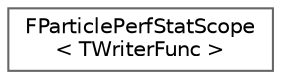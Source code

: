 digraph "Graphical Class Hierarchy"
{
 // INTERACTIVE_SVG=YES
 // LATEX_PDF_SIZE
  bgcolor="transparent";
  edge [fontname=Helvetica,fontsize=10,labelfontname=Helvetica,labelfontsize=10];
  node [fontname=Helvetica,fontsize=10,shape=box,height=0.2,width=0.4];
  rankdir="LR";
  Node0 [id="Node000000",label="FParticlePerfStatScope\l\< TWriterFunc \>",height=0.2,width=0.4,color="grey40", fillcolor="white", style="filled",URL="$d7/d1f/structFParticlePerfStatScope.html",tooltip=" "];
}
